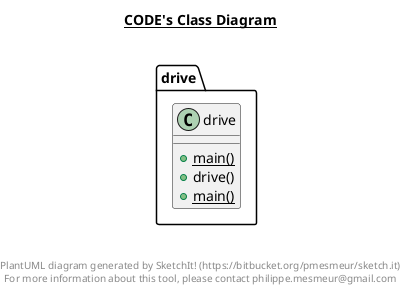 @startuml

title __CODE's Class Diagram__\n

  namespace drive {
    class drive {
        {static} + main()
    }
  }


  namespace drive {
    class drive {
        + drive()
        {static} + main()
    }
  }
  



right footer


PlantUML diagram generated by SketchIt! (https://bitbucket.org/pmesmeur/sketch.it)
For more information about this tool, please contact philippe.mesmeur@gmail.com
endfooter

@enduml
